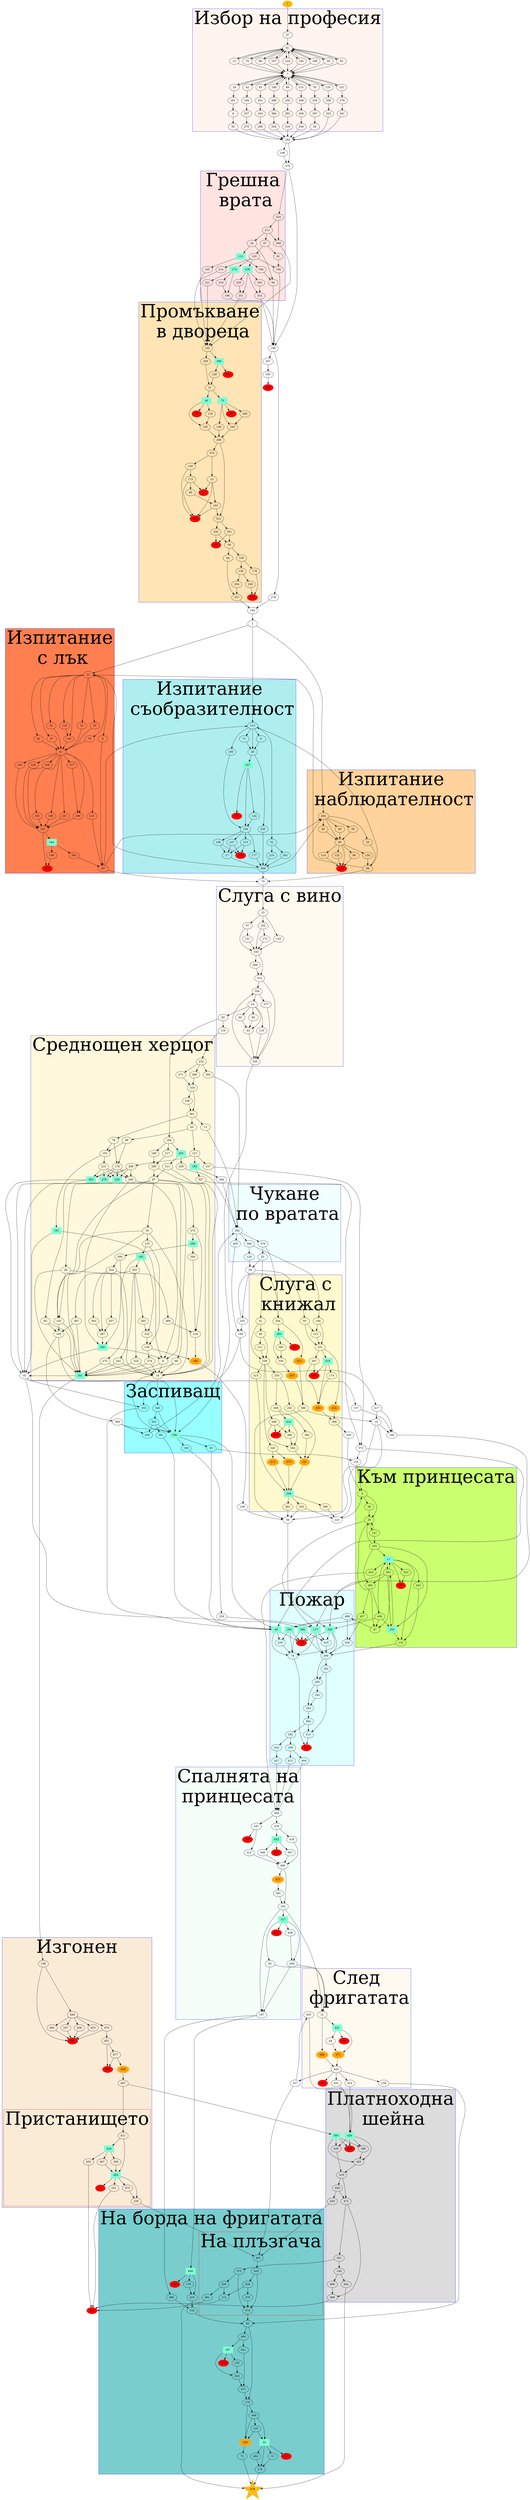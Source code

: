 digraph LedenitePirati {
    fontsize = 100
    subgraph deaths {
        node [color=red, style=filled] 
        3, 15, 27, 77, 89, 90, 134, 135
        154, 171, 204, 258, 260, 267, 281
        286, 308, 313, 325, 370, 385, 397
        399, 402, 407, 409, 429, 463, 465
        473, 262
    }
    subgraph battles {
        node [shape=doubleoctagon, color=orange, style=filled]
        36, 185, 321, 334, 338, 347, 353
        371, 373, 384, 415, 423, 458
    }
    subgraph chance {
        node [shape=box, color=aquamarine, style=filled]
        11, 22, 40, 49, 73, 111, 117, 138
        161, 168, 175, 182, 191, 192, 225
        249, 252, 253, 257, 278, 283, 290
        300, 303, 310, 317, 344, 345, 390
        393, 395, 398, 410, 421, 424, 426
        432, 448, 456, 457
    }

    subgraph cluster_uvod {
        color = blue
        bgcolor = seashell
        label = "Избор на професия"
        37, 12, 91, 18, 70, 86, 107, 124, 142, 169
        30, 55, 7, 181, 42, 63, 160, 133, 151, 99, 115
        76, 4, 194, 201, 288, 259, 270, 230, 248
        218, 237, 275, 299, 254, 322, 316, 354, 34
        243, 341, 282, 329, 366, 50, 307
    }

    subgraph cluster_gresnha_vrata {
        color = blue
        bgcolor = mistyrose
        label = "Грешна\n врата"
        224, 348, 211, 24, 67, 348, 120, 81
        111, 214, 138, 175, 156, 165, 184, 228,
        302, 221, 234, 94, 251, 333, 196
    }

    subgraph cluster_promukvane_v_dvoreca {
        color = blue
        bgcolor = moccasin
        label = "Промъкване\n в двореца"
        102, 390, 359, 204, 128, 21, 73, 40
        148, 267, 285, 89, 118, 240, 145, 296
        374, 130, 10, 172, 27, 154, 46, 163
        312, 326, 351, 15, 59, 84, 109, 178, 136, 209
        262, 256, 337
    }

    subgraph cluster_izpitanie_luk {
        color = blue
        bgcolor = coral
        label = "Изпитание\n с лък"
        53, 9, 78, 93, 97, 116, 20, 32, 65, 140, 61
        216, 250, 277, 291, 186, 202, 226, 238, 266, 331
        344, 190, 370, 383, 167
    }

    subgraph cluster_izpitanie_saobrazitelnost {
        color = blue
        bgcolor = paleturquoise
        label = "Изпитание\n съобразителност"
        113, 6, 71, 100, 29, 52, 205, 257, 171, 144, 126
        147, 213, 158, 177, 260, 17, 219, 261, 309
    }

    subgraph cluster_izpitanie_nabliudatelnost {
        color = blue
        bgcolor = burlywood1
        label = "Изпитание\n наблюдателност"
        284, 69, 39, 48, 25, 83, 96, 114, 122, 150, 134, 88
    }

    subgraph cluster_sluga_vino {
        color = blue
        bgcolor = floralwhite
        label = "Слуга с вино"
        23, 57, 105, 143, 131, 173, 245, 269, 314, 356, 14
        377, 64, 80, 110, 43, 335, 92, 119
    }

    subgraph cluster_zaspivasht {
        color = blue
        bgcolor = darkslategray1
        label = "Заспиващ"
        168, 85, 108, 335, 346, 363, 381, 400, 355
    }

    subgraph cluster_hercog {
        color = blue
        bgcolor = cornsilk
        label = "Среднощен херцог"
        180, 199, 217, 253, 280, 19, 87, 311, 54, 123, 192, 203
        265, 235, 139, 274, 185, 68, 222, 241, 273, 161
        232, 271, 289, 305, 319, 336, 361, 13, 45, 79, 98
        127, 153, 157, 208, 210, 176, 225, 246, 303
        28, 103, 287, 195, 182, 327, 272, 290, 306, 350
        324, 357, 343, 368, 318, 387, 185, 300, 339, 278
        60, 8, 191
    }

    subgraph cluster_izgonen {
        color = blue
        bgcolor = antiquewhite
        label = "Изгонен"
        149, 444, 470, 462, 247, 438, 453, 465, 451, 477, 463
        447, 458

        subgraph cluster_gonitba {
            color = red
            label = "Пристанището"
            411, 424, 452, 467, 358, 456, 3, 475, 220
            101
        }
    }

    subgraph cluster_sluga_kinjal {
        color = blue
        bgcolor = lemonchiffon
        label = "Слуга с\n книжал"
        41, 66, 239, 121, 315, 255, 298, 292, 268, 392
        410, 360, 325, 304, 340, 36, 415, 373, 248, 396
        320, 382, 249, 95, 215, 231, 297, 310, 334, 174
        402, 353, 369, 164, 244, 321, 283, 397, 365
        330, 347, 386
    }

    subgraph cluster_chukane {
        color = blue
        bgcolor = azure
        label = "Чукане\n по вратата"
        362, 376, 394, 405, 33, 129
    }

    subgraph cluster_kym_princesata {
        color = blue
        bgcolor = darkolivegreen1
        label = "Към принцесата"
        5, 38, 26, 141, 193, 11, 434, 263, 323, 77, 401, 380
        406, 47, 252, 132, 401, 437
    }

    subgraph cluster_spalnya {
        color = blue
        bgcolor = mintcream
        label = "Спалнята на\nпринцесата"
        440, 187, 378, 212, 409, 432, 418, 367, 281, 446
        450, 423, 391, 332, 317, 286, 428, 62, 349, 197
    }

    subgraph cluster_sled_frigatata {
        color = blue
        bgcolor = floralwhite
        label = "След\n фригатата"
        31, 421, 384, 44, 399, 371, 443, 90, 414
        435, 159, 431
    }

    subgraph cluster_sheina {
        color = blue
        bgcolor = gainsboro
        label = "Платноходна\n шейна"
        426, 395, 439, 388, 258, 455, 419, 459, 445
        301, 146, 454, 466, 468, 472
    }

    subgraph cluster_na_borda {
        color = blue
        bgcolor = darkslategray3
        label = "На борда на фригатата"
        82, 469, 457, 441, 460, 152, 448, 179, 429, 416
        233, 308, 433, 471, 170, 449, 125, 338, 22, 112
        72, 407, 51, 464, 276, 403, 442, 474, 436, 476
        375, 206, 461

        subgraph cluster_plazgach {
            color = red
            label = "На плъзгача"
            403, 442, 436, 476, 112, 375, 206, 461, 474
        }
    }

    subgraph cluster_pozhar {
        color = blue
        bgcolor = lightcyan
        label = "Пожар"
        117, 74, 135, 200, 425, 345, 425, 398, 408, 393
        430, 49, 229, 200, 295, 352, 183, 342, 364, 412
        242, 328, 422, 404, 413, 427, 313
    }
    
    1 -> 37
    1 [color=darkgoldenrod1, style=filled]
    2 -> 53, 284, 113
    3
    4 -> 50
    5 -> 26, 38
    6 -> 29
    7 -> 18, 42, 63, 76, 99, 115, 133, 151, 160
    8 -> 19, 161
    9 -> 167
    10 -> 154, 163, 27
    11 -> 77, 132, 323, 401, 263, 434
    12 -> 7, 91
    13 -> 362
    14 -> 43, 64, 80, 92, 110
    15
    16 -> 223, 166, 56
    17 -> 309
    18 -> 181, 7
    19 -> 346, 168
    20 -> 61
    21 -> 40, 73
    22 -> 51, 276, 407, 464
    23 -> 57, 105, 143
    24 -> 111, 94
    25 -> 88
    26 -> 47, 141, 345
    27
    28 -> 19, 161, 103
    29 -> 205, 257
    30 -> 7, 91
    31 -> 384, 421
    32 -> 61
    33 -> 41, 58
    34 -> 264
    35 -> 137, 398, 355
    36 -> 249
    37 -> 91
    38 -> 26
    39 -> 83
    40 -> 89, 118, 145
    41 -> 66, 239
    42 -> 194, 7
    43 -> 335
    44 -> 371
    45 -> 98, 127
    46 -> 163
    47 -> 408
    48 -> 83
    49 -> 74, 135, 229
    50 -> 264
    51 -> 276
    52 -> 219, 261
    53 -> 9, 20, 32, 65, 78, 93, 97, 116, 140
    54 -> 123, 103, 161, 19 
    55 -> 7, 91
    56 -> 117
    57 -> 131, 245
    58 -> 95, 162
    59 -> 84, 109
    60 -> 195, 161
    61 -> 186, 202, 216, 226, 238, 250, 266, 277, 291
    62 -> 31, 197
    63 -> 201, 7
    64 -> 43
    65 -> 61
    66 -> 121, 239
    67 -> 81, 120
    68 -> 19, 161
    69 -> 83
    70 -> 91, 7
    71 -> 29
    72 -> 478
    73 -> 148, 240, 267, 285
    74 -> 313
    75 -> 23
    76 -> 218, 7
    77
    78 -> 61
    79 -> 153, 176
    80 -> 43
    81 -> 156
    82 -> 170, 469
    83 -> 96, 114, 122, 134, 150
    84 -> 337
    85 -> 49, 155
    86 -> 7, 91
    87 -> 28, 54, 68, 103, 19
    88 -> 75, 113, 53
    89
    90
    91 -> 12, 30, 55, 70, 86, 107, 124, 142, 169
    92 -> 119, 180
    93 -> 61
    94 -> 188
    95 -> 215, 231
    96 -> 134
    97 -> 61
    98 -> 153, 176
    99 -> 230, 7
    100 -> 126
    101 -> 473
    102 -> 359, 390
    103 -> 195, 161
    104 -> 2
    105 -> 173, 245
    106 -> 56
    107 -> 91, 7
    108 -> 236
    109 -> 136, 178
    110 -> 335
    111 -> 184, 165
    112 -> 478
    113 -> 6, 29, 52, 71, 100
    114 -> 134
    115 -> 248, 7
    116 -> 140
    117 -> 74, 135, 200, 425
    118 -> 145
    119 -> 232
    120 -> 138, 156, 175, 214
    121 -> 239
    122 -> 134
    123 -> 139, 192
    124 -> 7, 91
    125 -> 22, 338
    126 -> 147, 213, 177, 158
    127 -> 157, 182, 208
    128 -> 21
    129 -> 58
    130 -> 154, 172
    131 -> 245
    132 -> 200
    133 -> 259, 7
    134
    135
    136 -> 209, 256
    137 -> 166
    138 -> 333, 228, 251, 302
    139 -> 185, 274
    140 -> 61
    141 -> 193, 26
    142 -> 7, 91
    143 -> 245
    144 -> 126
    145 -> 296
    146 -> 466, 454
    147 -> 17, 260
    148 -> 296
    149 -> 444, 465
    150 -> 88
    151 -> 270, 7
    152 -> 82
    153 -> 191, 210
    154
    155 -> 5
    156 -> 188
    157 -> 372
    158 -> 17, 260
    159 -> 82
    160 -> 288, 7
    161 -> 35, 149
    162 -> 244, 189
    163 -> 154, 312
    164 -> 215, 231
    165 -> 102
    166 -> 117
    167 -> 75, 113, 284
    168 -> 49, 85, 108
    169 -> 91, 7
    170 -> 338, 449
    171
    172 -> 154, 46, 27
    173 -> 245
    174 -> 353
    175 -> 196, 221, 234
    176 -> 225, 246, 278, 303
    177 -> 309
    178 -> 262
    179 -> 416
    180 -> 199, 217, 253
    181 -> 4
    182 -> 294, 327
    183 -> 342
    184 -> 94
    185 -> 106
    186 -> 331
    187 -> 212, 409
    188 -> 207, 279
    189 -> 417, 355
    190 -> 370
    191 -> 8, 35
    192 -> 203, 235, 273
    193 -> 11, 252, 26, 380
    194 -> 237
    195 -> 389, 168
    196 -> 188
    197 -> 448, 460
    198 -> 379
    199 -> 280
    200 -> 295, 352
    201 -> 243
    202 -> 331
    203 -> 222, 241, 265, 287
    204
    205 -> 309
    206 -> 112, 461
    207 -> 293
    208 -> 225, 246, 278, 303
    209 -> 262
    210 -> 225, 246, 278, 303
    211 -> 348, 24, 67
    212 -> 450
    213 -> 17, 260
    214 -> 102
    215 -> 231
    216 -> 167
    217 -> 280
    218 -> 307
    219 -> 309
    220 -> 403
    221 -> 102
    222 -> 19, 161
    223 -> 5
    224 -> 348, 211
    225 -> 8, 35
    226 -> 331
    227 -> 403, 435
    228 -> 251
    229 -> 74
    230 -> 282
    231 -> 297, 310, 334
    232 -> 271, 289, 305
    233 -> 433
    234 -> 196
    235 -> 139
    236 -> 117
    237 -> 275
    238 -> 331
    239 -> 255, 298, 315, 340
    240 -> 296
    241 -> 19, 161
    242 -> 328, 422
    243 -> 299
    244 -> 283, 321
    245 -> 269, 314
    246 -> 272, 300
    247 -> 465 
    248 -> 329
    249 -> 320, 382, 396
    250 -> 331
    251 -> 102
    252 -> 132, 401
    253 -> 311, 339
    254 -> 264
    255 -> 268, 292
    256 -> 337
    257 -> 126, 144, 171
    258
    259 -> 322
    260
    261 -> 309
    262
    263 -> 132
    264 -> 379, 198
    265 -> 235
    266 -> 331
    267
    268 -> 392, 410
    269 -> 314
    270 -> 341
    271 -> 319
    272 -> 318, 290
    273 -> 19, 161
    274 -> 19, 161
    275 -> 264
    276 -> 478
    277 -> 266
    278 -> 8, 35
    279 -> 104
    280 -> 19, 87
    281
    282 -> 316
    283 -> 330, 365, 397
    284 -> 25, 39, 48, 69, 83
    285 -> 240
    286
    287 -> 195, 161
    288 -> 366
    289 -> 319
    290 -> 306, 350
    291 -> 331
    292 -> 36
    293 -> 385
    294 -> 362
    295 -> 342, 183
    296 -> 312, 374
    297 -> 402, 353
    298 -> 304, 325, 360
    299 -> 264
    300 -> 8, 35
    301 -> 146, 375
    302 -> 333
    303 -> 35, 60
    304 -> 36
    305 -> 362
    306 -> 324, 300
    307 -> 34
    308
    309 -> 75, 53, 284
    310 -> 353, 174, 402
    311 -> 19, 87
    312 -> 326, 351
    313
    314 -> 335, 356
    315 -> 249
    316 -> 264
    317 -> 349, 62, 286, 428
    318 -> 185
    319 -> 336, 361
    320 -> 223, 56
    321 -> 386
    322 -> 264
    323 -> 77
    324 -> 343, 357, 368, 387
    325
    326 -> 15, 59
    327 -> 372
    328 -> 404, 413
    329 -> 354
    330 -> 347
    331 -> 344, 370
    332 -> 31, 197, 317
    333 -> 188
    334 -> 369
    335 -> 356, 168
    336 -> 361
    337 -> 104
    338 -> 72
    339 -> 362
    340 -> 373, 415
    341 -> 264
    342 -> 364
    343 -> 387
    344 -> 190, 383
    345 -> 74, 135, 200, 425
    346 -> 168, 363
    347 -> 386
    348 -> 102
    349 -> 31, 197
    350 -> 318
    351 -> 15, 59
    352 -> 412, 295
    353 -> 369
    354 -> 264
    355 -> 49
    356 -> 14, 377
    357 -> 387
    358 -> 456
    359 -> 21
    360 -> 304
    361 -> 13, 45, 79
    362 -> 376, 394, 405
    363 -> 381, 400, 168
    364 -> 242, 412
    365 -> 330
    366 -> 254
    367 -> 450
    368 -> 318
    369 -> 420
    370
    371 -> 443
    372 -> 49, 155
    373 -> 249
    374 -> 10, 130
    375 -> 474, 206
    376 -> 33, 244
    377 -> 335
    378 -> 418, 432
    379 -> 224, 188
    380 -> 406, 437
    381 -> 49
    382 -> 56
    383 -> 167
    384 -> 443
    385
    386 -> 16, 56
    387 -> 300
    388 -> 455
    389 -> 400, 168
    390 -> 128, 204
    391 -> 332
    392 -> 36
    393 -> 74, 135, 229
    394 -> 129, 164
    395 -> 455, 439, 258, 388
    396 -> 223
    397
    398 -> 74, 135, 200, 425
    399
    400 -> 362
    401 -> 47, 11, 252, 380, 345
    402
    403 -> 442
    404 -> 440
    405 -> 189
    406 -> 47, 11, 252, 345
    407
    408 -> 430, 393
    409
    410 -> 304, 325, 360
    411 -> 456, 424
    412 -> 313
    413 -> 440
    414 -> 426
    415 -> 249
    416 -> 152
    417 -> 16, 166
    418 -> 450
    419 -> 459, 472
    420 -> 5
    421 -> 371, 44, 399
    422 -> 427
    423 -> 391
    424 -> 358, 452, 467
    425 -> 200
    426 -> 455, 439, 258, 388
    427 -> 440
    428 -> 349
    429
    430 -> 200
    431 -> 426
    432 -> 281, 367, 446
    433 -> 471
    434 -> 440
    435 -> 426
    436 -> 112, 476
    437 -> 430, 393
    438 -> 465
    439 -> 419
    440 -> 187, 378
    441 -> 471
    442 -> 474, 436
    443 -> 90, 159, 227, 431, 414
    444 -> 438, 453, 462, 470, 247
    445 -> 403
    446 -> 450
    447 -> 395, 411
    448 -> 416, 179, 429
    449 -> 22, 338, 125
    450 -> 423, 332
    451 -> 463, 477
    452 -> 473
    453 -> 465
    454 -> 478
    455 -> 419
    456 -> 3, 101, 220, 475
    457 -> 433, 233, 308
    458 -> 447
    459 -> 445, 472
    460 -> 152
    461 -> 473
    462 -> 465
    463
    464 -> 276
    465
    466 -> 468
    467 -> 456
    468 -> 473
    469 -> 441, 457
    470 -> 451, 465
    471 -> 170
    472 -> 301, 468
    473
    474 -> 82
    475 -> 220
    476 -> 474
    477 -> 458, 463
    478
    478 [shape=star, color=darkgoldenrod1, style=filled]
}